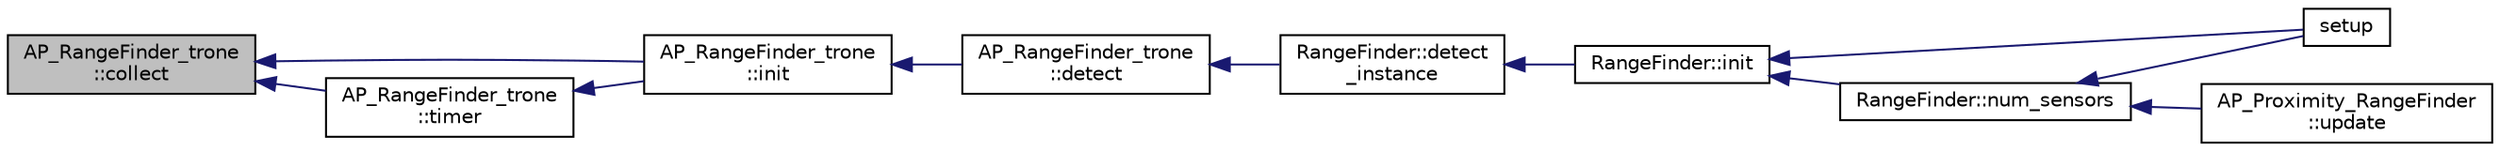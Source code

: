 digraph "AP_RangeFinder_trone::collect"
{
 // INTERACTIVE_SVG=YES
  edge [fontname="Helvetica",fontsize="10",labelfontname="Helvetica",labelfontsize="10"];
  node [fontname="Helvetica",fontsize="10",shape=record];
  rankdir="LR";
  Node1 [label="AP_RangeFinder_trone\l::collect",height=0.2,width=0.4,color="black", fillcolor="grey75", style="filled", fontcolor="black"];
  Node1 -> Node2 [dir="back",color="midnightblue",fontsize="10",style="solid",fontname="Helvetica"];
  Node2 [label="AP_RangeFinder_trone\l::init",height=0.2,width=0.4,color="black", fillcolor="white", style="filled",URL="$classAP__RangeFinder__trone.html#a798978258c22be13e6deee52cdab0236"];
  Node2 -> Node3 [dir="back",color="midnightblue",fontsize="10",style="solid",fontname="Helvetica"];
  Node3 [label="AP_RangeFinder_trone\l::detect",height=0.2,width=0.4,color="black", fillcolor="white", style="filled",URL="$classAP__RangeFinder__trone.html#a71c22bfe97e0cf43a9da0a975e9879c0"];
  Node3 -> Node4 [dir="back",color="midnightblue",fontsize="10",style="solid",fontname="Helvetica"];
  Node4 [label="RangeFinder::detect\l_instance",height=0.2,width=0.4,color="black", fillcolor="white", style="filled",URL="$classRangeFinder.html#a7f7f9dce880eb37d53df67cba39bdda9"];
  Node4 -> Node5 [dir="back",color="midnightblue",fontsize="10",style="solid",fontname="Helvetica"];
  Node5 [label="RangeFinder::init",height=0.2,width=0.4,color="black", fillcolor="white", style="filled",URL="$classRangeFinder.html#a1c2d6a488e35a856814b5d48ca3d5d9e"];
  Node5 -> Node6 [dir="back",color="midnightblue",fontsize="10",style="solid",fontname="Helvetica"];
  Node6 [label="setup",height=0.2,width=0.4,color="black", fillcolor="white", style="filled",URL="$RFIND__test_8cpp.html#a4fc01d736fe50cf5b977f755b675f11d"];
  Node5 -> Node7 [dir="back",color="midnightblue",fontsize="10",style="solid",fontname="Helvetica"];
  Node7 [label="RangeFinder::num_sensors",height=0.2,width=0.4,color="black", fillcolor="white", style="filled",URL="$classRangeFinder.html#a95856f52f03d5234d587600faedcbfaf"];
  Node7 -> Node8 [dir="back",color="midnightblue",fontsize="10",style="solid",fontname="Helvetica"];
  Node8 [label="AP_Proximity_RangeFinder\l::update",height=0.2,width=0.4,color="black", fillcolor="white", style="filled",URL="$classAP__Proximity__RangeFinder.html#a00972bd55509a984f8a71c4cfdb78445"];
  Node7 -> Node6 [dir="back",color="midnightblue",fontsize="10",style="solid",fontname="Helvetica"];
  Node1 -> Node9 [dir="back",color="midnightblue",fontsize="10",style="solid",fontname="Helvetica"];
  Node9 [label="AP_RangeFinder_trone\l::timer",height=0.2,width=0.4,color="black", fillcolor="white", style="filled",URL="$classAP__RangeFinder__trone.html#adb1b1934e369240f988830ede9c3a4de"];
  Node9 -> Node2 [dir="back",color="midnightblue",fontsize="10",style="solid",fontname="Helvetica"];
}

